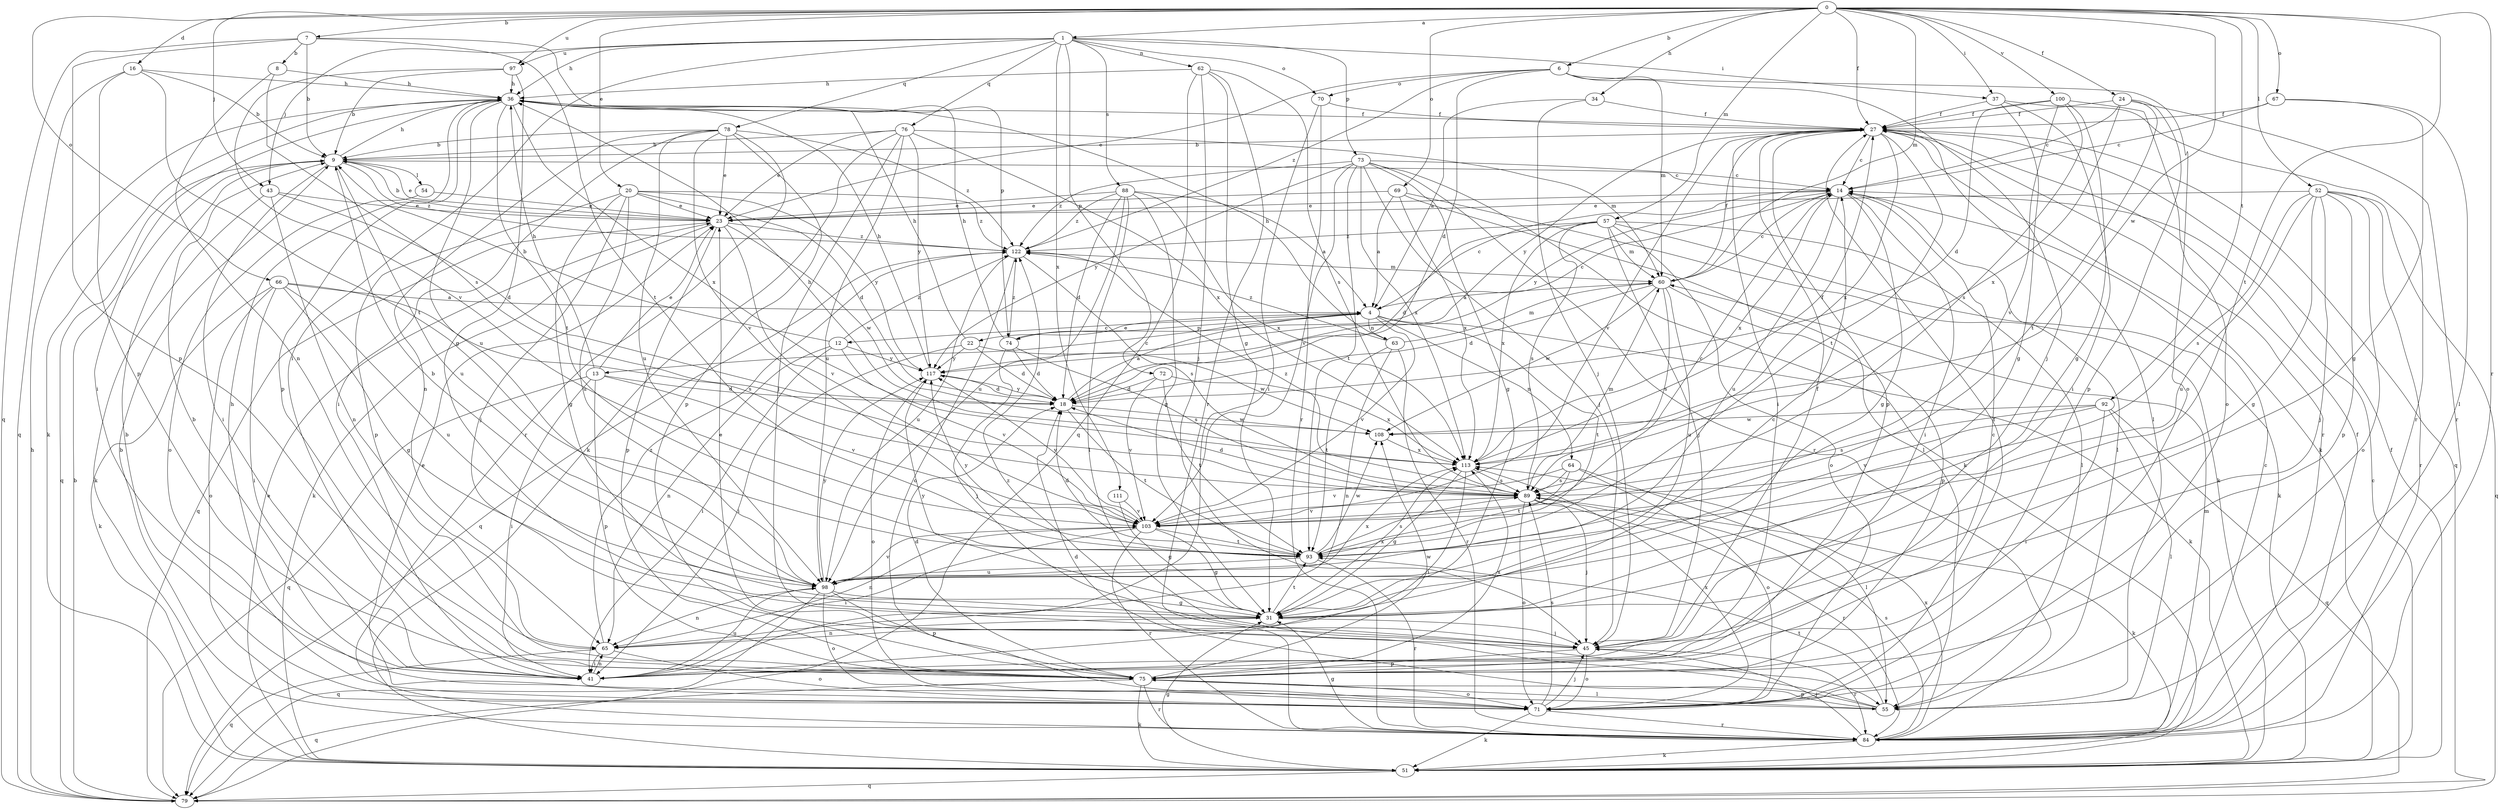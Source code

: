 strict digraph  {
0;
1;
4;
6;
7;
8;
9;
12;
13;
14;
16;
18;
20;
22;
23;
24;
27;
31;
34;
36;
37;
41;
43;
45;
51;
52;
54;
55;
57;
60;
62;
63;
64;
65;
66;
67;
69;
70;
71;
72;
73;
74;
75;
76;
78;
79;
84;
88;
89;
92;
93;
97;
98;
100;
103;
108;
111;
113;
117;
122;
0 -> 1  [label=a];
0 -> 6  [label=b];
0 -> 7  [label=b];
0 -> 16  [label=d];
0 -> 20  [label=e];
0 -> 24  [label=f];
0 -> 27  [label=f];
0 -> 34  [label=h];
0 -> 37  [label=i];
0 -> 43  [label=j];
0 -> 52  [label=l];
0 -> 57  [label=m];
0 -> 60  [label=m];
0 -> 66  [label=o];
0 -> 67  [label=o];
0 -> 69  [label=o];
0 -> 84  [label=r];
0 -> 92  [label=t];
0 -> 93  [label=t];
0 -> 97  [label=u];
0 -> 100  [label=v];
0 -> 108  [label=w];
1 -> 36  [label=h];
1 -> 37  [label=i];
1 -> 41  [label=i];
1 -> 43  [label=j];
1 -> 62  [label=n];
1 -> 70  [label=o];
1 -> 72  [label=p];
1 -> 73  [label=p];
1 -> 76  [label=q];
1 -> 78  [label=q];
1 -> 88  [label=s];
1 -> 97  [label=u];
1 -> 111  [label=x];
4 -> 12  [label=c];
4 -> 13  [label=c];
4 -> 14  [label=c];
4 -> 22  [label=e];
4 -> 51  [label=k];
4 -> 63  [label=n];
4 -> 64  [label=n];
4 -> 74  [label=p];
4 -> 93  [label=t];
4 -> 103  [label=v];
6 -> 18  [label=d];
6 -> 23  [label=e];
6 -> 45  [label=j];
6 -> 60  [label=m];
6 -> 70  [label=o];
6 -> 71  [label=o];
6 -> 122  [label=z];
7 -> 8  [label=b];
7 -> 9  [label=b];
7 -> 74  [label=p];
7 -> 75  [label=p];
7 -> 79  [label=q];
7 -> 93  [label=t];
8 -> 36  [label=h];
8 -> 65  [label=n];
8 -> 89  [label=s];
9 -> 14  [label=c];
9 -> 23  [label=e];
9 -> 36  [label=h];
9 -> 41  [label=i];
9 -> 54  [label=l];
9 -> 79  [label=q];
9 -> 98  [label=u];
9 -> 122  [label=z];
12 -> 9  [label=b];
12 -> 41  [label=i];
12 -> 65  [label=n];
12 -> 103  [label=v];
12 -> 117  [label=y];
12 -> 122  [label=z];
13 -> 18  [label=d];
13 -> 23  [label=e];
13 -> 36  [label=h];
13 -> 41  [label=i];
13 -> 75  [label=p];
13 -> 79  [label=q];
13 -> 103  [label=v];
14 -> 23  [label=e];
14 -> 31  [label=g];
14 -> 41  [label=i];
14 -> 55  [label=l];
14 -> 98  [label=u];
14 -> 113  [label=x];
14 -> 117  [label=y];
16 -> 9  [label=b];
16 -> 36  [label=h];
16 -> 75  [label=p];
16 -> 79  [label=q];
16 -> 93  [label=t];
18 -> 4  [label=a];
18 -> 93  [label=t];
18 -> 108  [label=w];
18 -> 117  [label=y];
20 -> 18  [label=d];
20 -> 23  [label=e];
20 -> 31  [label=g];
20 -> 45  [label=j];
20 -> 75  [label=p];
20 -> 98  [label=u];
20 -> 117  [label=y];
20 -> 122  [label=z];
22 -> 18  [label=d];
22 -> 36  [label=h];
22 -> 41  [label=i];
22 -> 108  [label=w];
22 -> 117  [label=y];
23 -> 9  [label=b];
23 -> 51  [label=k];
23 -> 75  [label=p];
23 -> 79  [label=q];
23 -> 103  [label=v];
23 -> 108  [label=w];
23 -> 122  [label=z];
24 -> 14  [label=c];
24 -> 27  [label=f];
24 -> 75  [label=p];
24 -> 84  [label=r];
24 -> 93  [label=t];
24 -> 113  [label=x];
27 -> 9  [label=b];
27 -> 14  [label=c];
27 -> 41  [label=i];
27 -> 51  [label=k];
27 -> 55  [label=l];
27 -> 75  [label=p];
27 -> 79  [label=q];
27 -> 84  [label=r];
27 -> 93  [label=t];
27 -> 103  [label=v];
27 -> 113  [label=x];
27 -> 117  [label=y];
31 -> 45  [label=j];
31 -> 65  [label=n];
31 -> 93  [label=t];
31 -> 113  [label=x];
31 -> 117  [label=y];
34 -> 4  [label=a];
34 -> 27  [label=f];
34 -> 45  [label=j];
36 -> 27  [label=f];
36 -> 41  [label=i];
36 -> 51  [label=k];
36 -> 75  [label=p];
36 -> 93  [label=t];
36 -> 98  [label=u];
36 -> 113  [label=x];
37 -> 27  [label=f];
37 -> 31  [label=g];
37 -> 41  [label=i];
37 -> 84  [label=r];
41 -> 9  [label=b];
41 -> 65  [label=n];
41 -> 98  [label=u];
43 -> 18  [label=d];
43 -> 23  [label=e];
43 -> 51  [label=k];
43 -> 65  [label=n];
45 -> 23  [label=e];
45 -> 27  [label=f];
45 -> 71  [label=o];
45 -> 75  [label=p];
45 -> 84  [label=r];
51 -> 14  [label=c];
51 -> 23  [label=e];
51 -> 27  [label=f];
51 -> 31  [label=g];
51 -> 79  [label=q];
52 -> 23  [label=e];
52 -> 31  [label=g];
52 -> 45  [label=j];
52 -> 71  [label=o];
52 -> 75  [label=p];
52 -> 79  [label=q];
52 -> 84  [label=r];
52 -> 89  [label=s];
52 -> 98  [label=u];
54 -> 23  [label=e];
54 -> 71  [label=o];
55 -> 18  [label=d];
55 -> 36  [label=h];
55 -> 75  [label=p];
55 -> 93  [label=t];
55 -> 122  [label=z];
57 -> 18  [label=d];
57 -> 45  [label=j];
57 -> 51  [label=k];
57 -> 55  [label=l];
57 -> 60  [label=m];
57 -> 71  [label=o];
57 -> 89  [label=s];
57 -> 113  [label=x];
57 -> 122  [label=z];
60 -> 4  [label=a];
60 -> 14  [label=c];
60 -> 18  [label=d];
60 -> 27  [label=f];
60 -> 75  [label=p];
60 -> 89  [label=s];
60 -> 98  [label=u];
60 -> 108  [label=w];
62 -> 31  [label=g];
62 -> 36  [label=h];
62 -> 45  [label=j];
62 -> 79  [label=q];
62 -> 84  [label=r];
62 -> 89  [label=s];
63 -> 36  [label=h];
63 -> 60  [label=m];
63 -> 65  [label=n];
63 -> 84  [label=r];
63 -> 93  [label=t];
63 -> 122  [label=z];
64 -> 55  [label=l];
64 -> 71  [label=o];
64 -> 89  [label=s];
64 -> 93  [label=t];
64 -> 103  [label=v];
65 -> 14  [label=c];
65 -> 41  [label=i];
65 -> 71  [label=o];
65 -> 79  [label=q];
65 -> 122  [label=z];
66 -> 4  [label=a];
66 -> 31  [label=g];
66 -> 41  [label=i];
66 -> 51  [label=k];
66 -> 71  [label=o];
66 -> 89  [label=s];
66 -> 98  [label=u];
67 -> 14  [label=c];
67 -> 27  [label=f];
67 -> 31  [label=g];
67 -> 55  [label=l];
69 -> 4  [label=a];
69 -> 23  [label=e];
69 -> 51  [label=k];
69 -> 55  [label=l];
69 -> 113  [label=x];
70 -> 27  [label=f];
70 -> 41  [label=i];
70 -> 84  [label=r];
71 -> 9  [label=b];
71 -> 23  [label=e];
71 -> 27  [label=f];
71 -> 45  [label=j];
71 -> 51  [label=k];
71 -> 84  [label=r];
71 -> 89  [label=s];
71 -> 113  [label=x];
72 -> 18  [label=d];
72 -> 93  [label=t];
72 -> 103  [label=v];
72 -> 113  [label=x];
73 -> 14  [label=c];
73 -> 31  [label=g];
73 -> 45  [label=j];
73 -> 51  [label=k];
73 -> 84  [label=r];
73 -> 93  [label=t];
73 -> 103  [label=v];
73 -> 113  [label=x];
73 -> 117  [label=y];
73 -> 122  [label=z];
74 -> 14  [label=c];
74 -> 18  [label=d];
74 -> 36  [label=h];
74 -> 45  [label=j];
74 -> 89  [label=s];
74 -> 122  [label=z];
75 -> 14  [label=c];
75 -> 18  [label=d];
75 -> 51  [label=k];
75 -> 55  [label=l];
75 -> 71  [label=o];
75 -> 79  [label=q];
75 -> 84  [label=r];
75 -> 108  [label=w];
75 -> 113  [label=x];
76 -> 9  [label=b];
76 -> 23  [label=e];
76 -> 45  [label=j];
76 -> 51  [label=k];
76 -> 60  [label=m];
76 -> 98  [label=u];
76 -> 113  [label=x];
76 -> 117  [label=y];
78 -> 9  [label=b];
78 -> 23  [label=e];
78 -> 41  [label=i];
78 -> 65  [label=n];
78 -> 75  [label=p];
78 -> 84  [label=r];
78 -> 98  [label=u];
78 -> 103  [label=v];
78 -> 122  [label=z];
79 -> 9  [label=b];
79 -> 36  [label=h];
84 -> 9  [label=b];
84 -> 14  [label=c];
84 -> 27  [label=f];
84 -> 31  [label=g];
84 -> 45  [label=j];
84 -> 51  [label=k];
84 -> 60  [label=m];
84 -> 89  [label=s];
84 -> 113  [label=x];
88 -> 4  [label=a];
88 -> 18  [label=d];
88 -> 23  [label=e];
88 -> 31  [label=g];
88 -> 55  [label=l];
88 -> 98  [label=u];
88 -> 113  [label=x];
88 -> 122  [label=z];
89 -> 18  [label=d];
89 -> 45  [label=j];
89 -> 51  [label=k];
89 -> 60  [label=m];
89 -> 71  [label=o];
89 -> 84  [label=r];
89 -> 103  [label=v];
89 -> 122  [label=z];
92 -> 41  [label=i];
92 -> 55  [label=l];
92 -> 79  [label=q];
92 -> 89  [label=s];
92 -> 103  [label=v];
92 -> 108  [label=w];
93 -> 18  [label=d];
93 -> 84  [label=r];
93 -> 89  [label=s];
93 -> 98  [label=u];
93 -> 108  [label=w];
93 -> 117  [label=y];
97 -> 9  [label=b];
97 -> 31  [label=g];
97 -> 36  [label=h];
97 -> 103  [label=v];
98 -> 9  [label=b];
98 -> 31  [label=g];
98 -> 65  [label=n];
98 -> 71  [label=o];
98 -> 75  [label=p];
98 -> 79  [label=q];
98 -> 103  [label=v];
98 -> 113  [label=x];
98 -> 117  [label=y];
100 -> 18  [label=d];
100 -> 27  [label=f];
100 -> 31  [label=g];
100 -> 71  [label=o];
100 -> 89  [label=s];
100 -> 103  [label=v];
103 -> 14  [label=c];
103 -> 31  [label=g];
103 -> 41  [label=i];
103 -> 65  [label=n];
103 -> 84  [label=r];
103 -> 93  [label=t];
103 -> 117  [label=y];
108 -> 113  [label=x];
111 -> 31  [label=g];
111 -> 103  [label=v];
113 -> 27  [label=f];
113 -> 31  [label=g];
113 -> 36  [label=h];
113 -> 41  [label=i];
113 -> 89  [label=s];
117 -> 18  [label=d];
117 -> 36  [label=h];
117 -> 71  [label=o];
122 -> 60  [label=m];
122 -> 71  [label=o];
122 -> 79  [label=q];
122 -> 89  [label=s];
122 -> 98  [label=u];
}
